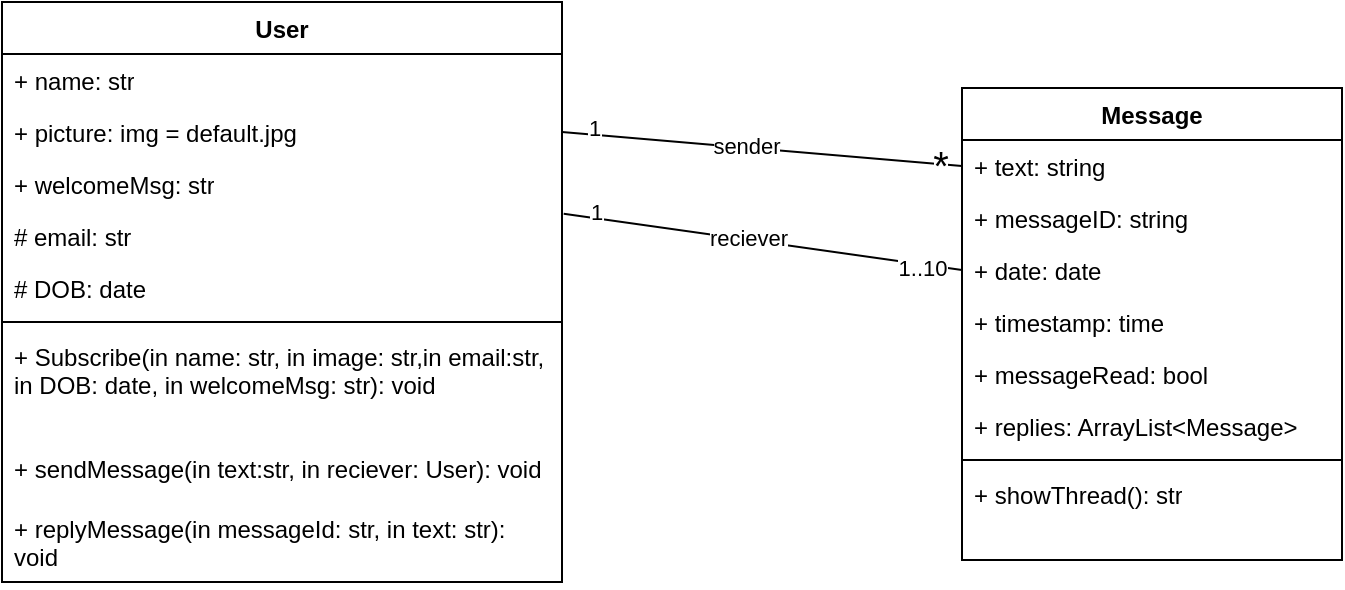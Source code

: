<mxfile version="24.7.8">
  <diagram id="C5RBs43oDa-KdzZeNtuy" name="Page-1">
    <mxGraphModel dx="1193" dy="518" grid="1" gridSize="10" guides="1" tooltips="1" connect="1" arrows="1" fold="1" page="1" pageScale="1" pageWidth="827" pageHeight="1169" math="0" shadow="0">
      <root>
        <mxCell id="WIyWlLk6GJQsqaUBKTNV-0" />
        <mxCell id="WIyWlLk6GJQsqaUBKTNV-1" parent="WIyWlLk6GJQsqaUBKTNV-0" />
        <mxCell id="NjimtPrTWpb_mpZDHkks-0" value="User" style="swimlane;fontStyle=1;align=center;verticalAlign=top;childLayout=stackLayout;horizontal=1;startSize=26;horizontalStack=0;resizeParent=1;resizeParentMax=0;resizeLast=0;collapsible=1;marginBottom=0;whiteSpace=wrap;html=1;" vertex="1" parent="WIyWlLk6GJQsqaUBKTNV-1">
          <mxGeometry x="80" y="40" width="280" height="290" as="geometry" />
        </mxCell>
        <mxCell id="NjimtPrTWpb_mpZDHkks-1" value="+ name: str" style="text;strokeColor=none;fillColor=none;align=left;verticalAlign=top;spacingLeft=4;spacingRight=4;overflow=hidden;rotatable=0;points=[[0,0.5],[1,0.5]];portConstraint=eastwest;whiteSpace=wrap;html=1;" vertex="1" parent="NjimtPrTWpb_mpZDHkks-0">
          <mxGeometry y="26" width="280" height="26" as="geometry" />
        </mxCell>
        <mxCell id="NjimtPrTWpb_mpZDHkks-11" value="+ picture: img = default.jpg" style="text;strokeColor=none;fillColor=none;align=left;verticalAlign=top;spacingLeft=4;spacingRight=4;overflow=hidden;rotatable=0;points=[[0,0.5],[1,0.5]];portConstraint=eastwest;whiteSpace=wrap;html=1;" vertex="1" parent="NjimtPrTWpb_mpZDHkks-0">
          <mxGeometry y="52" width="280" height="26" as="geometry" />
        </mxCell>
        <mxCell id="NjimtPrTWpb_mpZDHkks-12" value="+ welcomeMsg: str" style="text;strokeColor=none;fillColor=none;align=left;verticalAlign=top;spacingLeft=4;spacingRight=4;overflow=hidden;rotatable=0;points=[[0,0.5],[1,0.5]];portConstraint=eastwest;whiteSpace=wrap;html=1;" vertex="1" parent="NjimtPrTWpb_mpZDHkks-0">
          <mxGeometry y="78" width="280" height="26" as="geometry" />
        </mxCell>
        <mxCell id="NjimtPrTWpb_mpZDHkks-23" value="# email: str" style="text;strokeColor=none;fillColor=none;align=left;verticalAlign=top;spacingLeft=4;spacingRight=4;overflow=hidden;rotatable=0;points=[[0,0.5],[1,0.5]];portConstraint=eastwest;whiteSpace=wrap;html=1;" vertex="1" parent="NjimtPrTWpb_mpZDHkks-0">
          <mxGeometry y="104" width="280" height="26" as="geometry" />
        </mxCell>
        <mxCell id="NjimtPrTWpb_mpZDHkks-24" value="# DOB: date" style="text;strokeColor=none;fillColor=none;align=left;verticalAlign=top;spacingLeft=4;spacingRight=4;overflow=hidden;rotatable=0;points=[[0,0.5],[1,0.5]];portConstraint=eastwest;whiteSpace=wrap;html=1;" vertex="1" parent="NjimtPrTWpb_mpZDHkks-0">
          <mxGeometry y="130" width="280" height="26" as="geometry" />
        </mxCell>
        <mxCell id="NjimtPrTWpb_mpZDHkks-2" value="" style="line;strokeWidth=1;fillColor=none;align=left;verticalAlign=middle;spacingTop=-1;spacingLeft=3;spacingRight=3;rotatable=0;labelPosition=right;points=[];portConstraint=eastwest;strokeColor=inherit;" vertex="1" parent="NjimtPrTWpb_mpZDHkks-0">
          <mxGeometry y="156" width="280" height="8" as="geometry" />
        </mxCell>
        <mxCell id="NjimtPrTWpb_mpZDHkks-3" value="+ Subscribe(in name: str, in image: str,in email:str, in DOB: date, in welcomeMsg: str): void" style="text;strokeColor=none;fillColor=none;align=left;verticalAlign=top;spacingLeft=4;spacingRight=4;overflow=hidden;rotatable=0;points=[[0,0.5],[1,0.5]];portConstraint=eastwest;whiteSpace=wrap;html=1;" vertex="1" parent="NjimtPrTWpb_mpZDHkks-0">
          <mxGeometry y="164" width="280" height="56" as="geometry" />
        </mxCell>
        <mxCell id="NjimtPrTWpb_mpZDHkks-13" value="+ sendMessage(in text:str, in reciever: User): void" style="text;strokeColor=none;fillColor=none;align=left;verticalAlign=top;spacingLeft=4;spacingRight=4;overflow=hidden;rotatable=0;points=[[0,0.5],[1,0.5]];portConstraint=eastwest;whiteSpace=wrap;html=1;" vertex="1" parent="NjimtPrTWpb_mpZDHkks-0">
          <mxGeometry y="220" width="280" height="30" as="geometry" />
        </mxCell>
        <mxCell id="NjimtPrTWpb_mpZDHkks-27" value="+ replyMessage(in messageId: str, in text: str): void" style="text;strokeColor=none;fillColor=none;align=left;verticalAlign=top;spacingLeft=4;spacingRight=4;overflow=hidden;rotatable=0;points=[[0,0.5],[1,0.5]];portConstraint=eastwest;whiteSpace=wrap;html=1;" vertex="1" parent="NjimtPrTWpb_mpZDHkks-0">
          <mxGeometry y="250" width="280" height="40" as="geometry" />
        </mxCell>
        <mxCell id="NjimtPrTWpb_mpZDHkks-4" value="Message" style="swimlane;fontStyle=1;align=center;verticalAlign=top;childLayout=stackLayout;horizontal=1;startSize=26;horizontalStack=0;resizeParent=1;resizeParentMax=0;resizeLast=0;collapsible=1;marginBottom=0;whiteSpace=wrap;html=1;" vertex="1" parent="WIyWlLk6GJQsqaUBKTNV-1">
          <mxGeometry x="560" y="83" width="190" height="236" as="geometry" />
        </mxCell>
        <mxCell id="NjimtPrTWpb_mpZDHkks-5" value="+ text: string" style="text;strokeColor=none;fillColor=none;align=left;verticalAlign=top;spacingLeft=4;spacingRight=4;overflow=hidden;rotatable=0;points=[[0,0.5],[1,0.5]];portConstraint=eastwest;whiteSpace=wrap;html=1;" vertex="1" parent="NjimtPrTWpb_mpZDHkks-4">
          <mxGeometry y="26" width="190" height="26" as="geometry" />
        </mxCell>
        <mxCell id="NjimtPrTWpb_mpZDHkks-26" value="+ messageID: string" style="text;strokeColor=none;fillColor=none;align=left;verticalAlign=top;spacingLeft=4;spacingRight=4;overflow=hidden;rotatable=0;points=[[0,0.5],[1,0.5]];portConstraint=eastwest;whiteSpace=wrap;html=1;" vertex="1" parent="NjimtPrTWpb_mpZDHkks-4">
          <mxGeometry y="52" width="190" height="26" as="geometry" />
        </mxCell>
        <mxCell id="NjimtPrTWpb_mpZDHkks-28" value="+ date: date" style="text;strokeColor=none;fillColor=none;align=left;verticalAlign=top;spacingLeft=4;spacingRight=4;overflow=hidden;rotatable=0;points=[[0,0.5],[1,0.5]];portConstraint=eastwest;whiteSpace=wrap;html=1;" vertex="1" parent="NjimtPrTWpb_mpZDHkks-4">
          <mxGeometry y="78" width="190" height="26" as="geometry" />
        </mxCell>
        <mxCell id="NjimtPrTWpb_mpZDHkks-29" value="+ timestamp: time" style="text;strokeColor=none;fillColor=none;align=left;verticalAlign=top;spacingLeft=4;spacingRight=4;overflow=hidden;rotatable=0;points=[[0,0.5],[1,0.5]];portConstraint=eastwest;whiteSpace=wrap;html=1;" vertex="1" parent="NjimtPrTWpb_mpZDHkks-4">
          <mxGeometry y="104" width="190" height="26" as="geometry" />
        </mxCell>
        <mxCell id="NjimtPrTWpb_mpZDHkks-32" value="+ messageRead: bool" style="text;strokeColor=none;fillColor=none;align=left;verticalAlign=top;spacingLeft=4;spacingRight=4;overflow=hidden;rotatable=0;points=[[0,0.5],[1,0.5]];portConstraint=eastwest;whiteSpace=wrap;html=1;" vertex="1" parent="NjimtPrTWpb_mpZDHkks-4">
          <mxGeometry y="130" width="190" height="26" as="geometry" />
        </mxCell>
        <mxCell id="NjimtPrTWpb_mpZDHkks-33" value="+ replies: ArrayList&amp;lt;Message&amp;gt;" style="text;strokeColor=none;fillColor=none;align=left;verticalAlign=top;spacingLeft=4;spacingRight=4;overflow=hidden;rotatable=0;points=[[0,0.5],[1,0.5]];portConstraint=eastwest;whiteSpace=wrap;html=1;" vertex="1" parent="NjimtPrTWpb_mpZDHkks-4">
          <mxGeometry y="156" width="190" height="26" as="geometry" />
        </mxCell>
        <mxCell id="NjimtPrTWpb_mpZDHkks-6" value="" style="line;strokeWidth=1;fillColor=none;align=left;verticalAlign=middle;spacingTop=-1;spacingLeft=3;spacingRight=3;rotatable=0;labelPosition=right;points=[];portConstraint=eastwest;strokeColor=inherit;" vertex="1" parent="NjimtPrTWpb_mpZDHkks-4">
          <mxGeometry y="182" width="190" height="8" as="geometry" />
        </mxCell>
        <mxCell id="NjimtPrTWpb_mpZDHkks-7" value="+ showThread(): str" style="text;strokeColor=none;fillColor=none;align=left;verticalAlign=top;spacingLeft=4;spacingRight=4;overflow=hidden;rotatable=0;points=[[0,0.5],[1,0.5]];portConstraint=eastwest;whiteSpace=wrap;html=1;" vertex="1" parent="NjimtPrTWpb_mpZDHkks-4">
          <mxGeometry y="190" width="190" height="46" as="geometry" />
        </mxCell>
        <mxCell id="NjimtPrTWpb_mpZDHkks-14" value="" style="endArrow=none;html=1;rounded=0;exitX=1;exitY=0.5;exitDx=0;exitDy=0;entryX=0;entryY=0.5;entryDx=0;entryDy=0;" edge="1" parent="WIyWlLk6GJQsqaUBKTNV-1" source="NjimtPrTWpb_mpZDHkks-11" target="NjimtPrTWpb_mpZDHkks-5">
          <mxGeometry width="50" height="50" relative="1" as="geometry">
            <mxPoint x="390" y="350" as="sourcePoint" />
            <mxPoint x="440" y="300" as="targetPoint" />
          </mxGeometry>
        </mxCell>
        <mxCell id="NjimtPrTWpb_mpZDHkks-15" value="sender" style="edgeLabel;html=1;align=center;verticalAlign=middle;resizable=0;points=[];" vertex="1" connectable="0" parent="NjimtPrTWpb_mpZDHkks-14">
          <mxGeometry x="-0.07" y="1" relative="1" as="geometry">
            <mxPoint x="-1" as="offset" />
          </mxGeometry>
        </mxCell>
        <mxCell id="NjimtPrTWpb_mpZDHkks-16" value="1" style="edgeLabel;html=1;align=center;verticalAlign=middle;resizable=0;points=[];" vertex="1" connectable="0" parent="NjimtPrTWpb_mpZDHkks-14">
          <mxGeometry x="-0.858" y="3" relative="1" as="geometry">
            <mxPoint x="1" as="offset" />
          </mxGeometry>
        </mxCell>
        <mxCell id="NjimtPrTWpb_mpZDHkks-17" value="&lt;font style=&quot;font-size: 20px;&quot;&gt;*&lt;/font&gt;" style="edgeLabel;html=1;align=center;verticalAlign=middle;resizable=0;points=[];" vertex="1" connectable="0" parent="NjimtPrTWpb_mpZDHkks-14">
          <mxGeometry x="0.888" relative="1" as="geometry">
            <mxPoint as="offset" />
          </mxGeometry>
        </mxCell>
        <mxCell id="NjimtPrTWpb_mpZDHkks-18" value="" style="endArrow=none;html=1;rounded=0;exitX=1.003;exitY=1.074;exitDx=0;exitDy=0;exitPerimeter=0;entryX=0;entryY=0.5;entryDx=0;entryDy=0;" edge="1" parent="WIyWlLk6GJQsqaUBKTNV-1" source="NjimtPrTWpb_mpZDHkks-12" target="NjimtPrTWpb_mpZDHkks-28">
          <mxGeometry width="50" height="50" relative="1" as="geometry">
            <mxPoint x="332" y="68" as="sourcePoint" />
            <mxPoint x="570" y="132" as="targetPoint" />
          </mxGeometry>
        </mxCell>
        <mxCell id="NjimtPrTWpb_mpZDHkks-19" value="reciever" style="edgeLabel;html=1;align=center;verticalAlign=middle;resizable=0;points=[];" vertex="1" connectable="0" parent="NjimtPrTWpb_mpZDHkks-18">
          <mxGeometry x="-0.07" y="1" relative="1" as="geometry">
            <mxPoint x="-1" as="offset" />
          </mxGeometry>
        </mxCell>
        <mxCell id="NjimtPrTWpb_mpZDHkks-20" value="1" style="edgeLabel;html=1;align=center;verticalAlign=middle;resizable=0;points=[];" vertex="1" connectable="0" parent="NjimtPrTWpb_mpZDHkks-18">
          <mxGeometry x="-0.858" y="3" relative="1" as="geometry">
            <mxPoint x="1" as="offset" />
          </mxGeometry>
        </mxCell>
        <mxCell id="NjimtPrTWpb_mpZDHkks-21" value="&lt;font style=&quot;font-size: 11px;&quot;&gt;1..10&lt;/font&gt;" style="edgeLabel;html=1;align=center;verticalAlign=middle;resizable=0;points=[];" vertex="1" connectable="0" parent="NjimtPrTWpb_mpZDHkks-18">
          <mxGeometry x="0.888" relative="1" as="geometry">
            <mxPoint x="-9" as="offset" />
          </mxGeometry>
        </mxCell>
      </root>
    </mxGraphModel>
  </diagram>
</mxfile>
